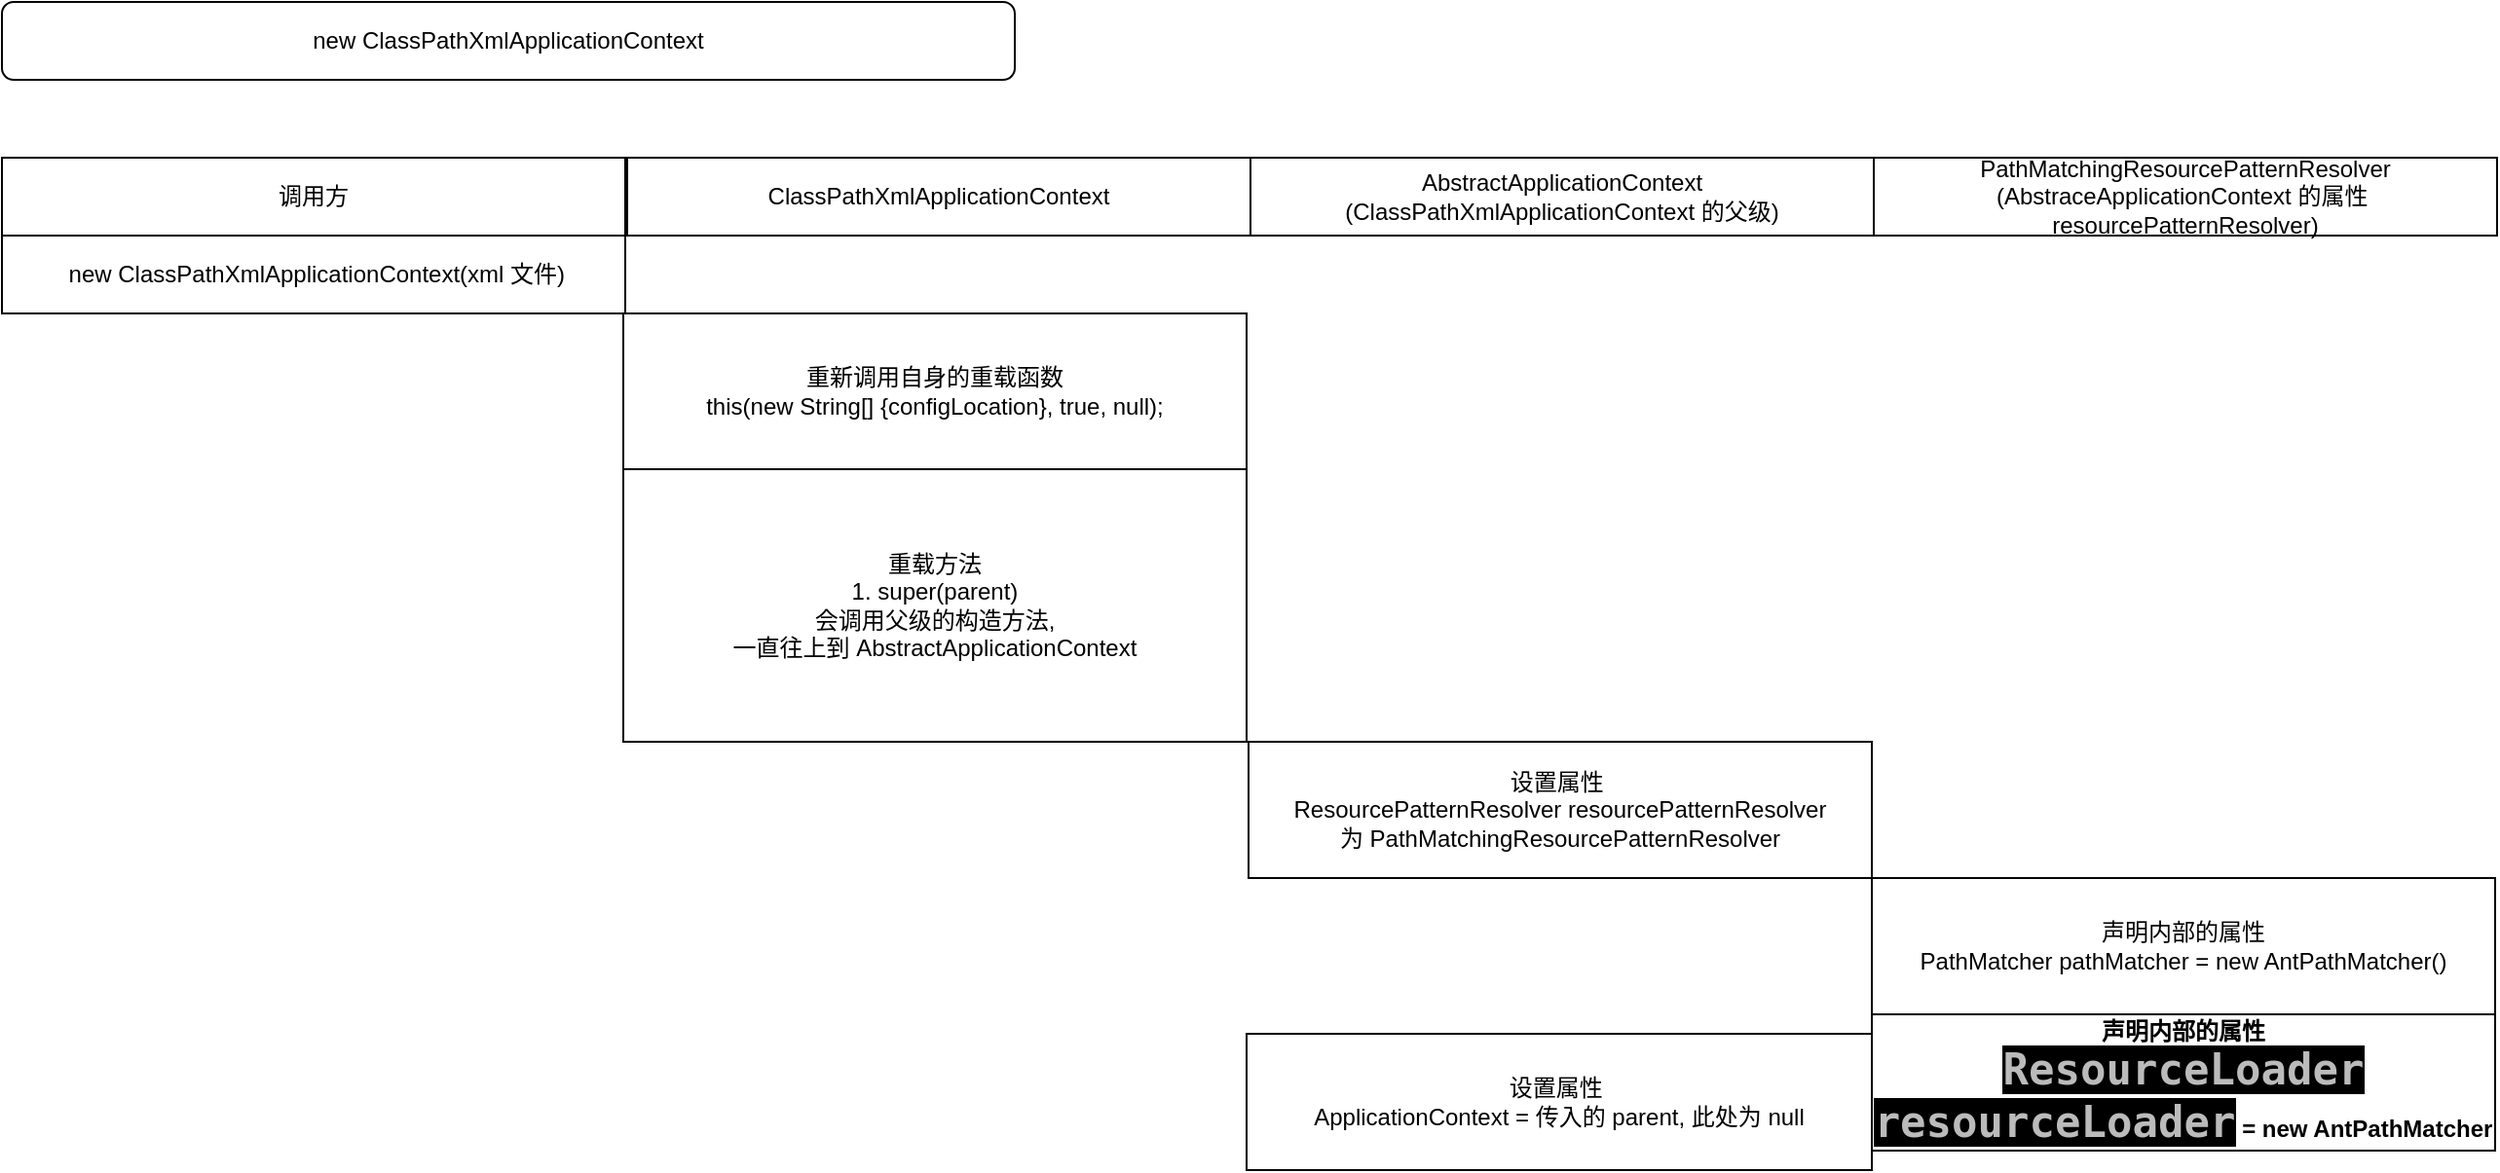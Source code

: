 <mxfile version="13.10.0" type="embed">
    <diagram id="1x75S5XPzFSLtjXNhycG" name="Page-1">
        <mxGraphModel dx="568" dy="514" grid="1" gridSize="10" guides="1" tooltips="1" connect="1" arrows="1" fold="1" page="1" pageScale="1" pageWidth="850" pageHeight="1100" math="0" shadow="0">
            <root>
                <mxCell id="0"/>
                <mxCell id="1" parent="0"/>
                <mxCell id="3" value="ClassPathXmlApplicationContext" style="rounded=0;whiteSpace=wrap;html=1;" parent="1" vertex="1">
                    <mxGeometry x="322" y="80" width="320" height="40" as="geometry"/>
                </mxCell>
                <mxCell id="4" value="new ClassPathXmlApplicationContext" style="rounded=1;whiteSpace=wrap;html=1;" parent="1" vertex="1">
                    <mxGeometry x="1" width="520" height="40" as="geometry"/>
                </mxCell>
                <mxCell id="5" value="重新调用自身的重载函数&lt;br&gt;this(new String[] {configLocation}, true, null);" style="rounded=0;whiteSpace=wrap;html=1;" vertex="1" parent="1">
                    <mxGeometry x="320" y="160" width="320" height="80" as="geometry"/>
                </mxCell>
                <mxCell id="6" value="重载方法&lt;br&gt;1. super(parent)&lt;br&gt;会调用父级的构造方法,&lt;br&gt;一直往上到 AbstractApplicationContext" style="rounded=0;whiteSpace=wrap;html=1;" vertex="1" parent="1">
                    <mxGeometry x="320" y="240" width="320" height="140" as="geometry"/>
                </mxCell>
                <mxCell id="8" value="AbstractApplicationContext&lt;br&gt;(ClassPathXmlApplicationContext 的父级)" style="rounded=0;whiteSpace=wrap;html=1;" vertex="1" parent="1">
                    <mxGeometry x="642" y="80" width="320" height="40" as="geometry"/>
                </mxCell>
                <mxCell id="9" value="设置属性&amp;nbsp;&lt;br&gt;ResourcePatternResolver resourcePatternResolver&lt;br&gt;为&amp;nbsp;PathMatchingResourcePatternResolver" style="rounded=0;whiteSpace=wrap;html=1;" vertex="1" parent="1">
                    <mxGeometry x="641" y="380" width="320" height="70" as="geometry"/>
                </mxCell>
                <mxCell id="10" value="设置属性&amp;nbsp;&lt;br&gt;ApplicationContext = 传入的 parent, 此处为 null" style="rounded=0;whiteSpace=wrap;html=1;" vertex="1" parent="1">
                    <mxGeometry x="640" y="530" width="321" height="70" as="geometry"/>
                </mxCell>
                <mxCell id="11" value="调用方" style="rounded=0;whiteSpace=wrap;html=1;" vertex="1" parent="1">
                    <mxGeometry x="1" y="80" width="320" height="40" as="geometry"/>
                </mxCell>
                <mxCell id="12" value="&amp;nbsp;new ClassPathXmlApplicationContext(xml 文件)" style="rounded=0;whiteSpace=wrap;html=1;" vertex="1" parent="1">
                    <mxGeometry x="1" y="120" width="320" height="40" as="geometry"/>
                </mxCell>
                <mxCell id="14" value="PathMatchingResourcePatternResolver&lt;br&gt;(AbstraceApplicationContext 的属性&amp;nbsp; resourcePatternResolver&lt;span&gt;)&lt;/span&gt;" style="rounded=0;whiteSpace=wrap;html=1;" vertex="1" parent="1">
                    <mxGeometry x="962" y="80" width="320" height="40" as="geometry"/>
                </mxCell>
                <mxCell id="15" value="声明内部的属性&lt;br&gt;PathMatcher pathMatcher = new AntPathMatcher()" style="rounded=0;whiteSpace=wrap;html=1;" vertex="1" parent="1">
                    <mxGeometry x="961" y="450" width="320" height="70" as="geometry"/>
                </mxCell>
                <mxCell id="16" value="声明内部的属性&lt;br&gt;&lt;span style=&quot;background-color: rgb(0 , 0 , 0) ; color: rgb(187 , 187 , 187) ; font-family: &amp;#34;jetbrains mono&amp;#34; , monospace ; font-size: 16.5pt&quot;&gt;ResourceLoader resourceLoader&lt;/span&gt;&amp;nbsp;= new AntPathMatcher" style="rounded=0;whiteSpace=wrap;html=1;fontStyle=1" vertex="1" parent="1">
                    <mxGeometry x="961" y="520" width="320" height="70" as="geometry"/>
                </mxCell>
            </root>
        </mxGraphModel>
    </diagram>
</mxfile>
